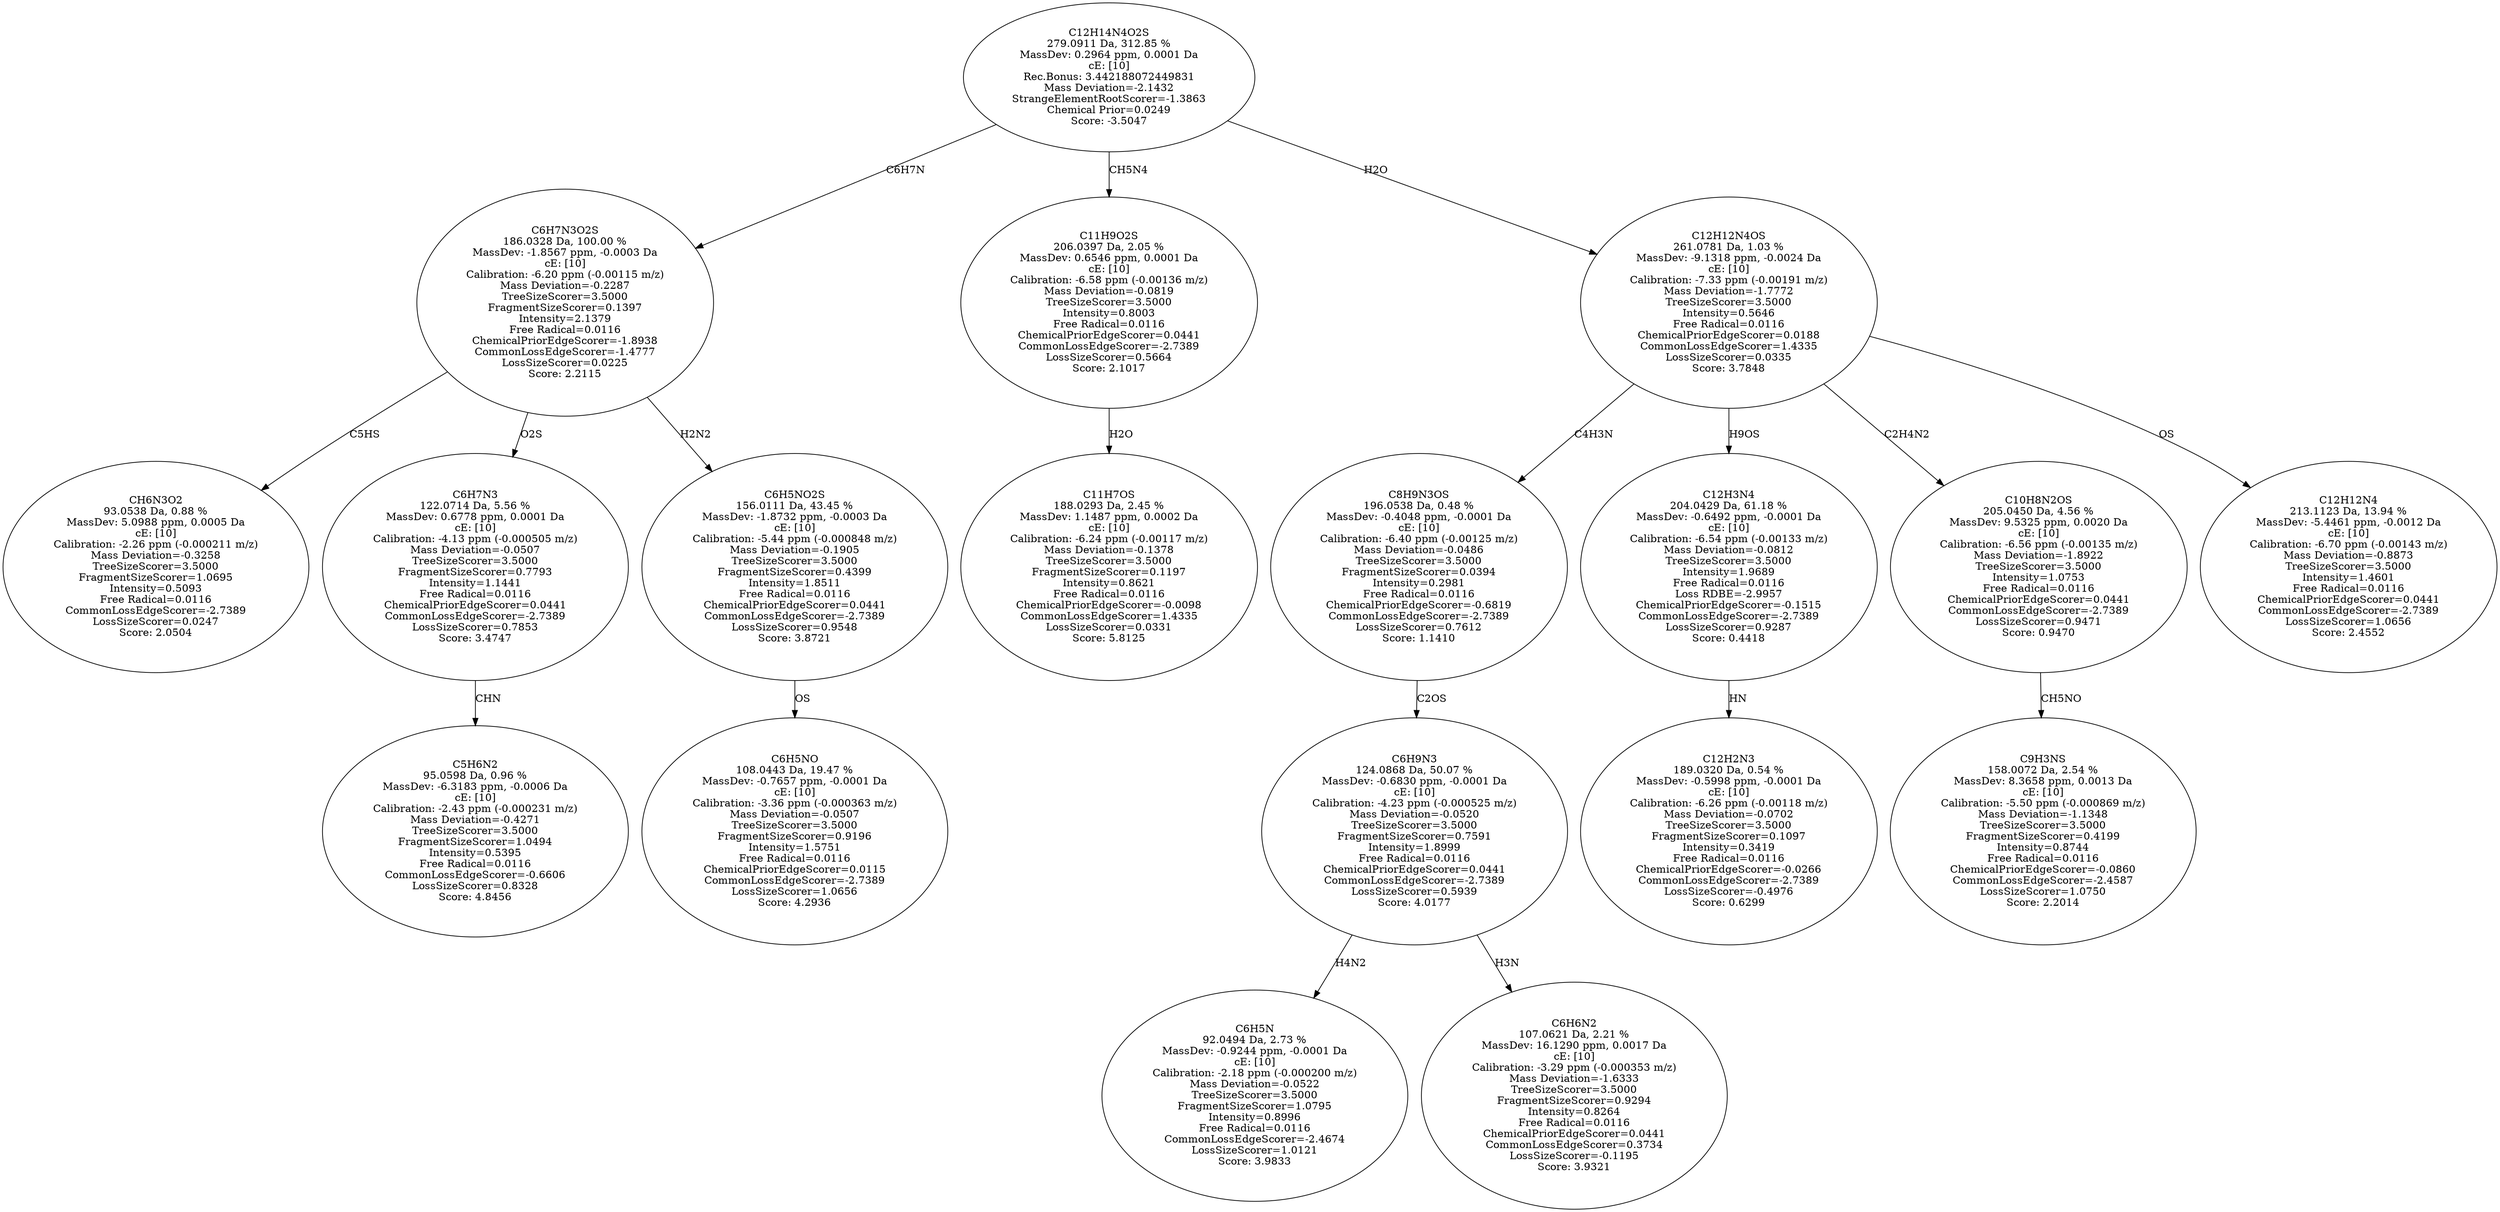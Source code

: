 strict digraph {
v1 [label="CH6N3O2\n93.0538 Da, 0.88 %\nMassDev: 5.0988 ppm, 0.0005 Da\ncE: [10]\nCalibration: -2.26 ppm (-0.000211 m/z)\nMass Deviation=-0.3258\nTreeSizeScorer=3.5000\nFragmentSizeScorer=1.0695\nIntensity=0.5093\nFree Radical=0.0116\nCommonLossEdgeScorer=-2.7389\nLossSizeScorer=0.0247\nScore: 2.0504"];
v2 [label="C5H6N2\n95.0598 Da, 0.96 %\nMassDev: -6.3183 ppm, -0.0006 Da\ncE: [10]\nCalibration: -2.43 ppm (-0.000231 m/z)\nMass Deviation=-0.4271\nTreeSizeScorer=3.5000\nFragmentSizeScorer=1.0494\nIntensity=0.5395\nFree Radical=0.0116\nCommonLossEdgeScorer=-0.6606\nLossSizeScorer=0.8328\nScore: 4.8456"];
v3 [label="C6H7N3\n122.0714 Da, 5.56 %\nMassDev: 0.6778 ppm, 0.0001 Da\ncE: [10]\nCalibration: -4.13 ppm (-0.000505 m/z)\nMass Deviation=-0.0507\nTreeSizeScorer=3.5000\nFragmentSizeScorer=0.7793\nIntensity=1.1441\nFree Radical=0.0116\nChemicalPriorEdgeScorer=0.0441\nCommonLossEdgeScorer=-2.7389\nLossSizeScorer=0.7853\nScore: 3.4747"];
v4 [label="C6H5NO\n108.0443 Da, 19.47 %\nMassDev: -0.7657 ppm, -0.0001 Da\ncE: [10]\nCalibration: -3.36 ppm (-0.000363 m/z)\nMass Deviation=-0.0507\nTreeSizeScorer=3.5000\nFragmentSizeScorer=0.9196\nIntensity=1.5751\nFree Radical=0.0116\nChemicalPriorEdgeScorer=0.0115\nCommonLossEdgeScorer=-2.7389\nLossSizeScorer=1.0656\nScore: 4.2936"];
v5 [label="C6H5NO2S\n156.0111 Da, 43.45 %\nMassDev: -1.8732 ppm, -0.0003 Da\ncE: [10]\nCalibration: -5.44 ppm (-0.000848 m/z)\nMass Deviation=-0.1905\nTreeSizeScorer=3.5000\nFragmentSizeScorer=0.4399\nIntensity=1.8511\nFree Radical=0.0116\nChemicalPriorEdgeScorer=0.0441\nCommonLossEdgeScorer=-2.7389\nLossSizeScorer=0.9548\nScore: 3.8721"];
v6 [label="C6H7N3O2S\n186.0328 Da, 100.00 %\nMassDev: -1.8567 ppm, -0.0003 Da\ncE: [10]\nCalibration: -6.20 ppm (-0.00115 m/z)\nMass Deviation=-0.2287\nTreeSizeScorer=3.5000\nFragmentSizeScorer=0.1397\nIntensity=2.1379\nFree Radical=0.0116\nChemicalPriorEdgeScorer=-1.8938\nCommonLossEdgeScorer=-1.4777\nLossSizeScorer=0.0225\nScore: 2.2115"];
v7 [label="C11H7OS\n188.0293 Da, 2.45 %\nMassDev: 1.1487 ppm, 0.0002 Da\ncE: [10]\nCalibration: -6.24 ppm (-0.00117 m/z)\nMass Deviation=-0.1378\nTreeSizeScorer=3.5000\nFragmentSizeScorer=0.1197\nIntensity=0.8621\nFree Radical=0.0116\nChemicalPriorEdgeScorer=-0.0098\nCommonLossEdgeScorer=1.4335\nLossSizeScorer=0.0331\nScore: 5.8125"];
v8 [label="C11H9O2S\n206.0397 Da, 2.05 %\nMassDev: 0.6546 ppm, 0.0001 Da\ncE: [10]\nCalibration: -6.58 ppm (-0.00136 m/z)\nMass Deviation=-0.0819\nTreeSizeScorer=3.5000\nIntensity=0.8003\nFree Radical=0.0116\nChemicalPriorEdgeScorer=0.0441\nCommonLossEdgeScorer=-2.7389\nLossSizeScorer=0.5664\nScore: 2.1017"];
v9 [label="C6H5N\n92.0494 Da, 2.73 %\nMassDev: -0.9244 ppm, -0.0001 Da\ncE: [10]\nCalibration: -2.18 ppm (-0.000200 m/z)\nMass Deviation=-0.0522\nTreeSizeScorer=3.5000\nFragmentSizeScorer=1.0795\nIntensity=0.8996\nFree Radical=0.0116\nCommonLossEdgeScorer=-2.4674\nLossSizeScorer=1.0121\nScore: 3.9833"];
v10 [label="C6H6N2\n107.0621 Da, 2.21 %\nMassDev: 16.1290 ppm, 0.0017 Da\ncE: [10]\nCalibration: -3.29 ppm (-0.000353 m/z)\nMass Deviation=-1.6333\nTreeSizeScorer=3.5000\nFragmentSizeScorer=0.9294\nIntensity=0.8264\nFree Radical=0.0116\nChemicalPriorEdgeScorer=0.0441\nCommonLossEdgeScorer=0.3734\nLossSizeScorer=-0.1195\nScore: 3.9321"];
v11 [label="C6H9N3\n124.0868 Da, 50.07 %\nMassDev: -0.6830 ppm, -0.0001 Da\ncE: [10]\nCalibration: -4.23 ppm (-0.000525 m/z)\nMass Deviation=-0.0520\nTreeSizeScorer=3.5000\nFragmentSizeScorer=0.7591\nIntensity=1.8999\nFree Radical=0.0116\nChemicalPriorEdgeScorer=0.0441\nCommonLossEdgeScorer=-2.7389\nLossSizeScorer=0.5939\nScore: 4.0177"];
v12 [label="C8H9N3OS\n196.0538 Da, 0.48 %\nMassDev: -0.4048 ppm, -0.0001 Da\ncE: [10]\nCalibration: -6.40 ppm (-0.00125 m/z)\nMass Deviation=-0.0486\nTreeSizeScorer=3.5000\nFragmentSizeScorer=0.0394\nIntensity=0.2981\nFree Radical=0.0116\nChemicalPriorEdgeScorer=-0.6819\nCommonLossEdgeScorer=-2.7389\nLossSizeScorer=0.7612\nScore: 1.1410"];
v13 [label="C12H2N3\n189.0320 Da, 0.54 %\nMassDev: -0.5998 ppm, -0.0001 Da\ncE: [10]\nCalibration: -6.26 ppm (-0.00118 m/z)\nMass Deviation=-0.0702\nTreeSizeScorer=3.5000\nFragmentSizeScorer=0.1097\nIntensity=0.3419\nFree Radical=0.0116\nChemicalPriorEdgeScorer=-0.0266\nCommonLossEdgeScorer=-2.7389\nLossSizeScorer=-0.4976\nScore: 0.6299"];
v14 [label="C12H3N4\n204.0429 Da, 61.18 %\nMassDev: -0.6492 ppm, -0.0001 Da\ncE: [10]\nCalibration: -6.54 ppm (-0.00133 m/z)\nMass Deviation=-0.0812\nTreeSizeScorer=3.5000\nIntensity=1.9689\nFree Radical=0.0116\nLoss RDBE=-2.9957\nChemicalPriorEdgeScorer=-0.1515\nCommonLossEdgeScorer=-2.7389\nLossSizeScorer=0.9287\nScore: 0.4418"];
v15 [label="C9H3NS\n158.0072 Da, 2.54 %\nMassDev: 8.3658 ppm, 0.0013 Da\ncE: [10]\nCalibration: -5.50 ppm (-0.000869 m/z)\nMass Deviation=-1.1348\nTreeSizeScorer=3.5000\nFragmentSizeScorer=0.4199\nIntensity=0.8744\nFree Radical=0.0116\nChemicalPriorEdgeScorer=-0.0860\nCommonLossEdgeScorer=-2.4587\nLossSizeScorer=1.0750\nScore: 2.2014"];
v16 [label="C10H8N2OS\n205.0450 Da, 4.56 %\nMassDev: 9.5325 ppm, 0.0020 Da\ncE: [10]\nCalibration: -6.56 ppm (-0.00135 m/z)\nMass Deviation=-1.8922\nTreeSizeScorer=3.5000\nIntensity=1.0753\nFree Radical=0.0116\nChemicalPriorEdgeScorer=0.0441\nCommonLossEdgeScorer=-2.7389\nLossSizeScorer=0.9471\nScore: 0.9470"];
v17 [label="C12H12N4\n213.1123 Da, 13.94 %\nMassDev: -5.4461 ppm, -0.0012 Da\ncE: [10]\nCalibration: -6.70 ppm (-0.00143 m/z)\nMass Deviation=-0.8873\nTreeSizeScorer=3.5000\nIntensity=1.4601\nFree Radical=0.0116\nChemicalPriorEdgeScorer=0.0441\nCommonLossEdgeScorer=-2.7389\nLossSizeScorer=1.0656\nScore: 2.4552"];
v18 [label="C12H12N4OS\n261.0781 Da, 1.03 %\nMassDev: -9.1318 ppm, -0.0024 Da\ncE: [10]\nCalibration: -7.33 ppm (-0.00191 m/z)\nMass Deviation=-1.7772\nTreeSizeScorer=3.5000\nIntensity=0.5646\nFree Radical=0.0116\nChemicalPriorEdgeScorer=0.0188\nCommonLossEdgeScorer=1.4335\nLossSizeScorer=0.0335\nScore: 3.7848"];
v19 [label="C12H14N4O2S\n279.0911 Da, 312.85 %\nMassDev: 0.2964 ppm, 0.0001 Da\ncE: [10]\nRec.Bonus: 3.442188072449831\nMass Deviation=-2.1432\nStrangeElementRootScorer=-1.3863\nChemical Prior=0.0249\nScore: -3.5047"];
v6 -> v1 [label="C5HS"];
v3 -> v2 [label="CHN"];
v6 -> v3 [label="O2S"];
v5 -> v4 [label="OS"];
v6 -> v5 [label="H2N2"];
v19 -> v6 [label="C6H7N"];
v8 -> v7 [label="H2O"];
v19 -> v8 [label="CH5N4"];
v11 -> v9 [label="H4N2"];
v11 -> v10 [label="H3N"];
v12 -> v11 [label="C2OS"];
v18 -> v12 [label="C4H3N"];
v14 -> v13 [label="HN"];
v18 -> v14 [label="H9OS"];
v16 -> v15 [label="CH5NO"];
v18 -> v16 [label="C2H4N2"];
v18 -> v17 [label="OS"];
v19 -> v18 [label="H2O"];
}